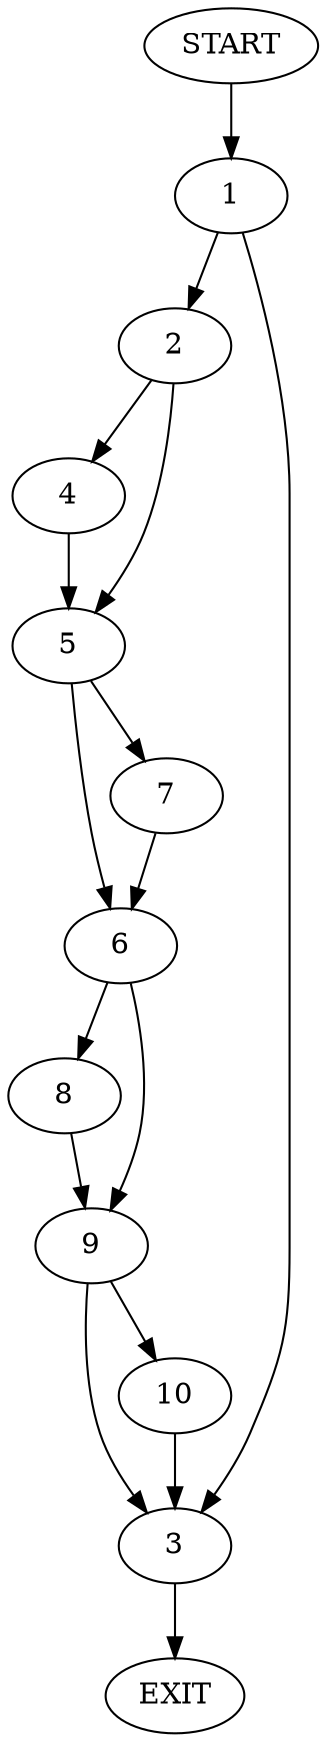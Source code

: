 digraph {
0 [label="START"]
11 [label="EXIT"]
0 -> 1
1 -> 2
1 -> 3
3 -> 11
2 -> 4
2 -> 5
5 -> 6
5 -> 7
4 -> 5
6 -> 8
6 -> 9
7 -> 6
8 -> 9
9 -> 10
9 -> 3
10 -> 3
}
